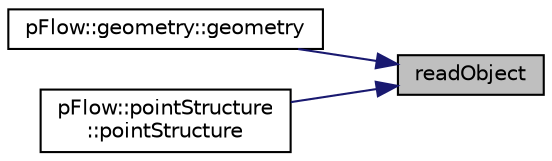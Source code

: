 digraph "readObject"
{
 // LATEX_PDF_SIZE
  edge [fontname="Helvetica",fontsize="10",labelfontname="Helvetica",labelfontsize="10"];
  node [fontname="Helvetica",fontsize="10",shape=record];
  rankdir="RL";
  Node1 [label="readObject",height=0.2,width=0.4,color="black", fillcolor="grey75", style="filled", fontcolor="black",tooltip=" "];
  Node1 -> Node2 [dir="back",color="midnightblue",fontsize="10",style="solid",fontname="Helvetica"];
  Node2 [label="pFlow::geometry::geometry",height=0.2,width=0.4,color="black", fillcolor="white", style="filled",URL="$classpFlow_1_1geometry.html#ac25e8dbd64a3856d6689171eff4efa66",tooltip="Construct from controlSystem and property, for reading from file."];
  Node1 -> Node3 [dir="back",color="midnightblue",fontsize="10",style="solid",fontname="Helvetica"];
  Node3 [label="pFlow::pointStructure\l::pointStructure",height=0.2,width=0.4,color="black", fillcolor="white", style="filled",URL="$classpFlow_1_1pointStructure.html#adf6e06bca1642277ad459ee38ddd5d47",tooltip="an empty pointStructure, good for reading from file"];
}
